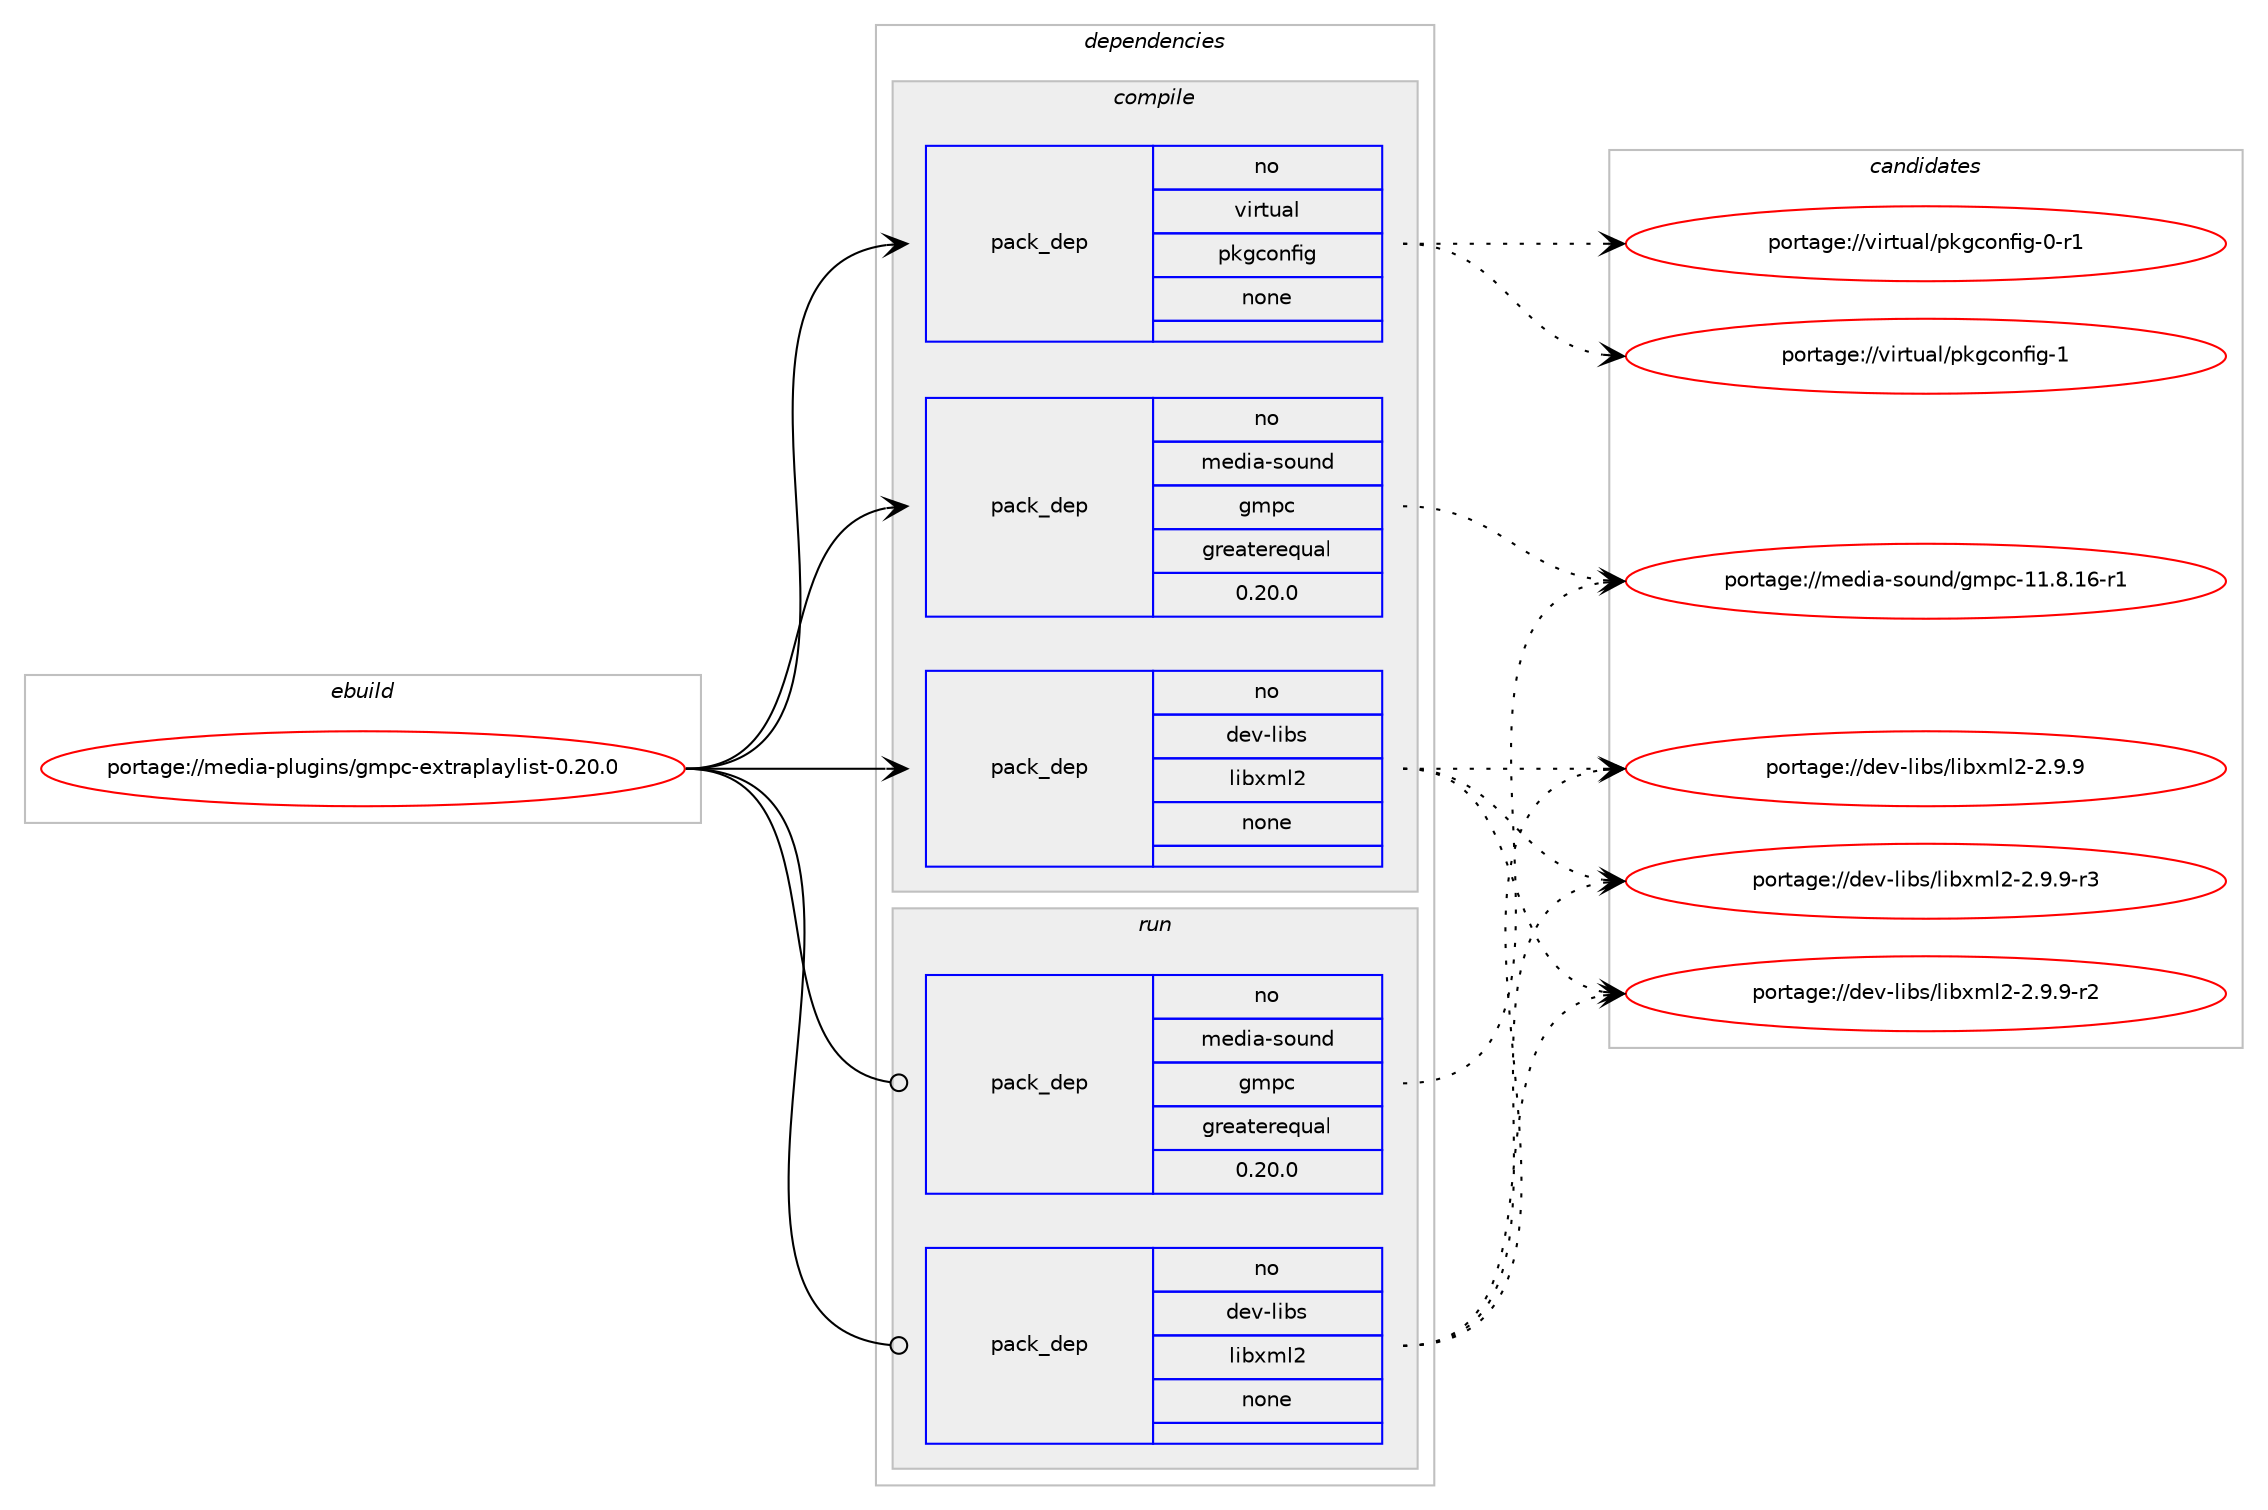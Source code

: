 digraph prolog {

# *************
# Graph options
# *************

newrank=true;
concentrate=true;
compound=true;
graph [rankdir=LR,fontname=Helvetica,fontsize=10,ranksep=1.5];#, ranksep=2.5, nodesep=0.2];
edge  [arrowhead=vee];
node  [fontname=Helvetica,fontsize=10];

# **********
# The ebuild
# **********

subgraph cluster_leftcol {
color=gray;
rank=same;
label=<<i>ebuild</i>>;
id [label="portage://media-plugins/gmpc-extraplaylist-0.20.0", color=red, width=4, href="../media-plugins/gmpc-extraplaylist-0.20.0.svg"];
}

# ****************
# The dependencies
# ****************

subgraph cluster_midcol {
color=gray;
label=<<i>dependencies</i>>;
subgraph cluster_compile {
fillcolor="#eeeeee";
style=filled;
label=<<i>compile</i>>;
subgraph pack153901 {
dependency202221 [label=<<TABLE BORDER="0" CELLBORDER="1" CELLSPACING="0" CELLPADDING="4" WIDTH="220"><TR><TD ROWSPAN="6" CELLPADDING="30">pack_dep</TD></TR><TR><TD WIDTH="110">no</TD></TR><TR><TD>dev-libs</TD></TR><TR><TD>libxml2</TD></TR><TR><TD>none</TD></TR><TR><TD></TD></TR></TABLE>>, shape=none, color=blue];
}
id:e -> dependency202221:w [weight=20,style="solid",arrowhead="vee"];
subgraph pack153902 {
dependency202222 [label=<<TABLE BORDER="0" CELLBORDER="1" CELLSPACING="0" CELLPADDING="4" WIDTH="220"><TR><TD ROWSPAN="6" CELLPADDING="30">pack_dep</TD></TR><TR><TD WIDTH="110">no</TD></TR><TR><TD>media-sound</TD></TR><TR><TD>gmpc</TD></TR><TR><TD>greaterequal</TD></TR><TR><TD>0.20.0</TD></TR></TABLE>>, shape=none, color=blue];
}
id:e -> dependency202222:w [weight=20,style="solid",arrowhead="vee"];
subgraph pack153903 {
dependency202223 [label=<<TABLE BORDER="0" CELLBORDER="1" CELLSPACING="0" CELLPADDING="4" WIDTH="220"><TR><TD ROWSPAN="6" CELLPADDING="30">pack_dep</TD></TR><TR><TD WIDTH="110">no</TD></TR><TR><TD>virtual</TD></TR><TR><TD>pkgconfig</TD></TR><TR><TD>none</TD></TR><TR><TD></TD></TR></TABLE>>, shape=none, color=blue];
}
id:e -> dependency202223:w [weight=20,style="solid",arrowhead="vee"];
}
subgraph cluster_compileandrun {
fillcolor="#eeeeee";
style=filled;
label=<<i>compile and run</i>>;
}
subgraph cluster_run {
fillcolor="#eeeeee";
style=filled;
label=<<i>run</i>>;
subgraph pack153904 {
dependency202224 [label=<<TABLE BORDER="0" CELLBORDER="1" CELLSPACING="0" CELLPADDING="4" WIDTH="220"><TR><TD ROWSPAN="6" CELLPADDING="30">pack_dep</TD></TR><TR><TD WIDTH="110">no</TD></TR><TR><TD>dev-libs</TD></TR><TR><TD>libxml2</TD></TR><TR><TD>none</TD></TR><TR><TD></TD></TR></TABLE>>, shape=none, color=blue];
}
id:e -> dependency202224:w [weight=20,style="solid",arrowhead="odot"];
subgraph pack153905 {
dependency202225 [label=<<TABLE BORDER="0" CELLBORDER="1" CELLSPACING="0" CELLPADDING="4" WIDTH="220"><TR><TD ROWSPAN="6" CELLPADDING="30">pack_dep</TD></TR><TR><TD WIDTH="110">no</TD></TR><TR><TD>media-sound</TD></TR><TR><TD>gmpc</TD></TR><TR><TD>greaterequal</TD></TR><TR><TD>0.20.0</TD></TR></TABLE>>, shape=none, color=blue];
}
id:e -> dependency202225:w [weight=20,style="solid",arrowhead="odot"];
}
}

# **************
# The candidates
# **************

subgraph cluster_choices {
rank=same;
color=gray;
label=<<i>candidates</i>>;

subgraph choice153901 {
color=black;
nodesep=1;
choice10010111845108105981154710810598120109108504550465746574511451 [label="portage://dev-libs/libxml2-2.9.9-r3", color=red, width=4,href="../dev-libs/libxml2-2.9.9-r3.svg"];
choice10010111845108105981154710810598120109108504550465746574511450 [label="portage://dev-libs/libxml2-2.9.9-r2", color=red, width=4,href="../dev-libs/libxml2-2.9.9-r2.svg"];
choice1001011184510810598115471081059812010910850455046574657 [label="portage://dev-libs/libxml2-2.9.9", color=red, width=4,href="../dev-libs/libxml2-2.9.9.svg"];
dependency202221:e -> choice10010111845108105981154710810598120109108504550465746574511451:w [style=dotted,weight="100"];
dependency202221:e -> choice10010111845108105981154710810598120109108504550465746574511450:w [style=dotted,weight="100"];
dependency202221:e -> choice1001011184510810598115471081059812010910850455046574657:w [style=dotted,weight="100"];
}
subgraph choice153902 {
color=black;
nodesep=1;
choice1091011001059745115111117110100471031091129945494946564649544511449 [label="portage://media-sound/gmpc-11.8.16-r1", color=red, width=4,href="../media-sound/gmpc-11.8.16-r1.svg"];
dependency202222:e -> choice1091011001059745115111117110100471031091129945494946564649544511449:w [style=dotted,weight="100"];
}
subgraph choice153903 {
color=black;
nodesep=1;
choice1181051141161179710847112107103991111101021051034549 [label="portage://virtual/pkgconfig-1", color=red, width=4,href="../virtual/pkgconfig-1.svg"];
choice11810511411611797108471121071039911111010210510345484511449 [label="portage://virtual/pkgconfig-0-r1", color=red, width=4,href="../virtual/pkgconfig-0-r1.svg"];
dependency202223:e -> choice1181051141161179710847112107103991111101021051034549:w [style=dotted,weight="100"];
dependency202223:e -> choice11810511411611797108471121071039911111010210510345484511449:w [style=dotted,weight="100"];
}
subgraph choice153904 {
color=black;
nodesep=1;
choice10010111845108105981154710810598120109108504550465746574511451 [label="portage://dev-libs/libxml2-2.9.9-r3", color=red, width=4,href="../dev-libs/libxml2-2.9.9-r3.svg"];
choice10010111845108105981154710810598120109108504550465746574511450 [label="portage://dev-libs/libxml2-2.9.9-r2", color=red, width=4,href="../dev-libs/libxml2-2.9.9-r2.svg"];
choice1001011184510810598115471081059812010910850455046574657 [label="portage://dev-libs/libxml2-2.9.9", color=red, width=4,href="../dev-libs/libxml2-2.9.9.svg"];
dependency202224:e -> choice10010111845108105981154710810598120109108504550465746574511451:w [style=dotted,weight="100"];
dependency202224:e -> choice10010111845108105981154710810598120109108504550465746574511450:w [style=dotted,weight="100"];
dependency202224:e -> choice1001011184510810598115471081059812010910850455046574657:w [style=dotted,weight="100"];
}
subgraph choice153905 {
color=black;
nodesep=1;
choice1091011001059745115111117110100471031091129945494946564649544511449 [label="portage://media-sound/gmpc-11.8.16-r1", color=red, width=4,href="../media-sound/gmpc-11.8.16-r1.svg"];
dependency202225:e -> choice1091011001059745115111117110100471031091129945494946564649544511449:w [style=dotted,weight="100"];
}
}

}
